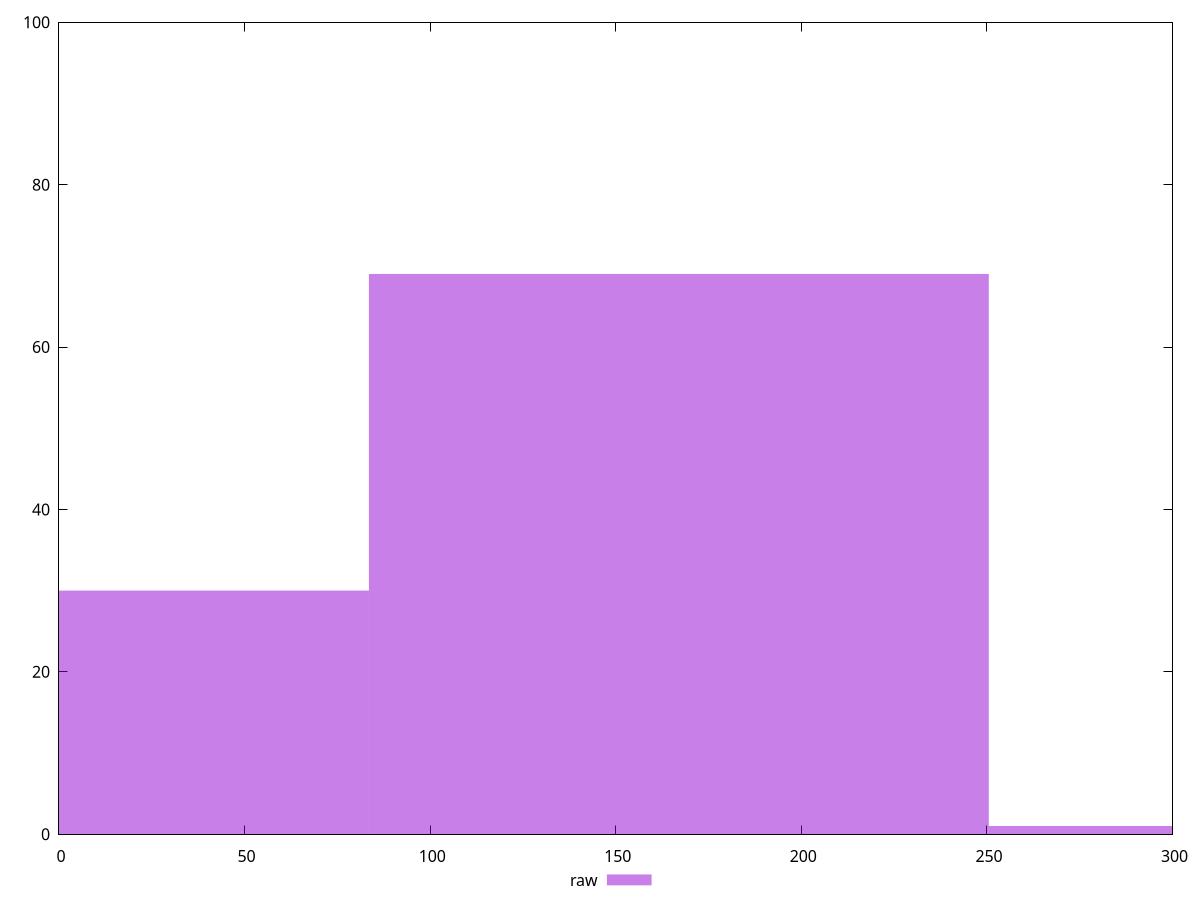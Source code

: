reset

$raw <<EOF
0 30
167.0048371082703 69
334.0096742165406 1
EOF

set key outside below
set boxwidth 167.0048371082703
set xrange [0:300]
set yrange [0:100]
set trange [0:100]
set style fill transparent solid 0.5 noborder
set terminal svg size 640, 490 enhanced background rgb 'white'
set output "report_00018_2021-02-10T15-25-16.877Z/unused-css-rules/samples/pages+cached+noadtech/raw/histogram.svg"

plot $raw title "raw" with boxes

reset
